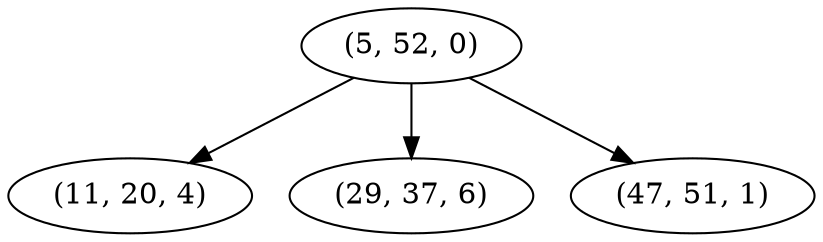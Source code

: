 digraph tree {
    "(5, 52, 0)";
    "(11, 20, 4)";
    "(29, 37, 6)";
    "(47, 51, 1)";
    "(5, 52, 0)" -> "(11, 20, 4)";
    "(5, 52, 0)" -> "(29, 37, 6)";
    "(5, 52, 0)" -> "(47, 51, 1)";
}
